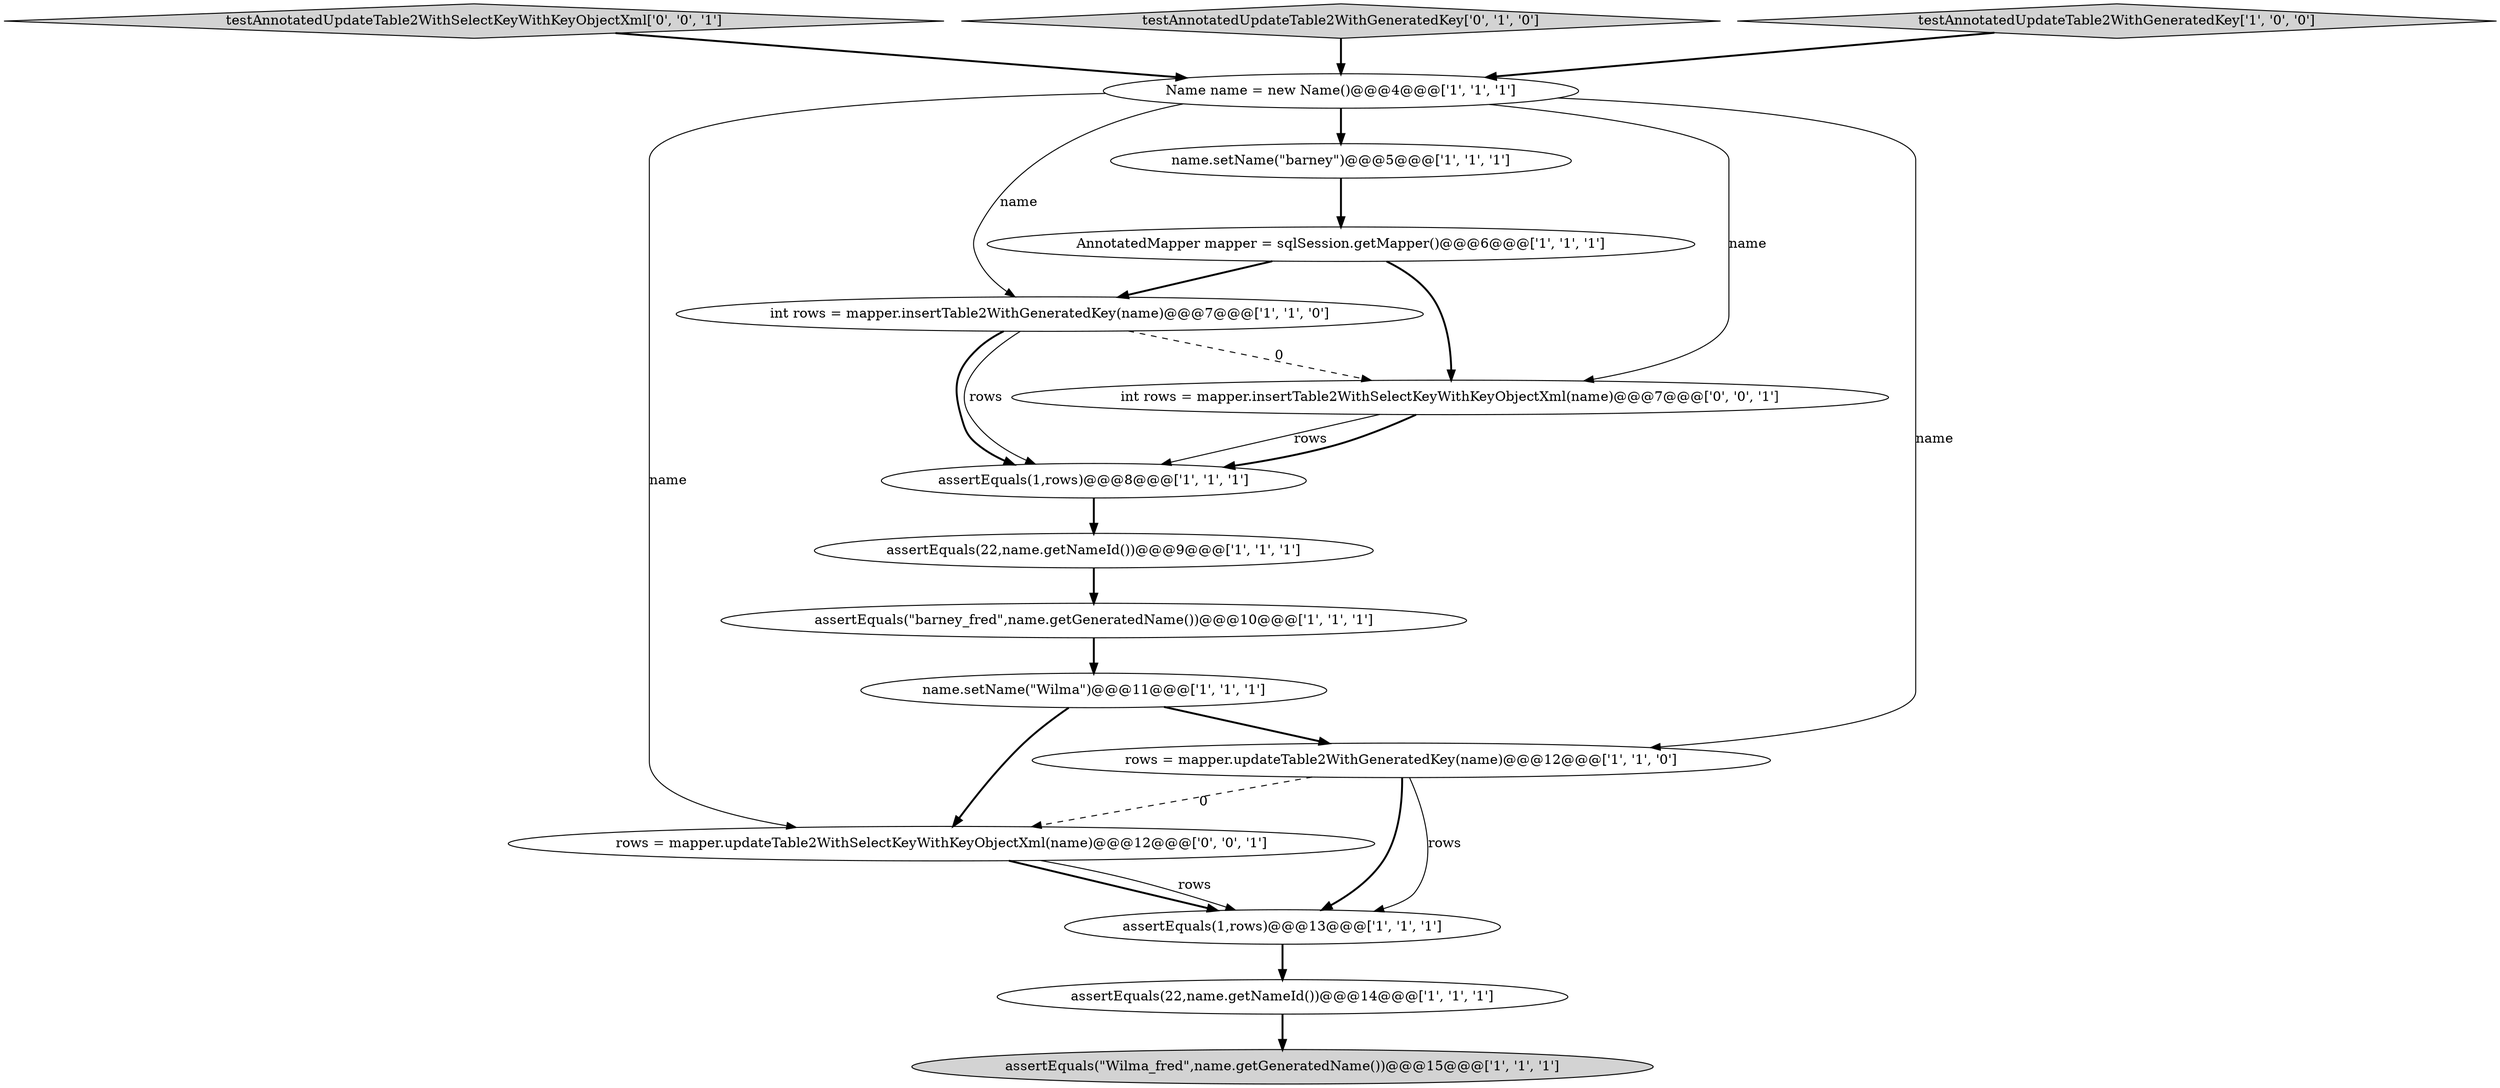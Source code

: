 digraph {
16 [style = filled, label = "testAnnotatedUpdateTable2WithSelectKeyWithKeyObjectXml['0', '0', '1']", fillcolor = lightgray, shape = diamond image = "AAA0AAABBB3BBB"];
13 [style = filled, label = "testAnnotatedUpdateTable2WithGeneratedKey['0', '1', '0']", fillcolor = lightgray, shape = diamond image = "AAA0AAABBB2BBB"];
4 [style = filled, label = "assertEquals(\"barney_fred\",name.getGeneratedName())@@@10@@@['1', '1', '1']", fillcolor = white, shape = ellipse image = "AAA0AAABBB1BBB"];
3 [style = filled, label = "assertEquals(22,name.getNameId())@@@14@@@['1', '1', '1']", fillcolor = white, shape = ellipse image = "AAA0AAABBB1BBB"];
0 [style = filled, label = "name.setName(\"barney\")@@@5@@@['1', '1', '1']", fillcolor = white, shape = ellipse image = "AAA0AAABBB1BBB"];
1 [style = filled, label = "assertEquals(1,rows)@@@13@@@['1', '1', '1']", fillcolor = white, shape = ellipse image = "AAA0AAABBB1BBB"];
7 [style = filled, label = "testAnnotatedUpdateTable2WithGeneratedKey['1', '0', '0']", fillcolor = lightgray, shape = diamond image = "AAA0AAABBB1BBB"];
8 [style = filled, label = "Name name = new Name()@@@4@@@['1', '1', '1']", fillcolor = white, shape = ellipse image = "AAA0AAABBB1BBB"];
9 [style = filled, label = "name.setName(\"Wilma\")@@@11@@@['1', '1', '1']", fillcolor = white, shape = ellipse image = "AAA0AAABBB1BBB"];
6 [style = filled, label = "int rows = mapper.insertTable2WithGeneratedKey(name)@@@7@@@['1', '1', '0']", fillcolor = white, shape = ellipse image = "AAA0AAABBB1BBB"];
11 [style = filled, label = "assertEquals(1,rows)@@@8@@@['1', '1', '1']", fillcolor = white, shape = ellipse image = "AAA0AAABBB1BBB"];
14 [style = filled, label = "rows = mapper.updateTable2WithSelectKeyWithKeyObjectXml(name)@@@12@@@['0', '0', '1']", fillcolor = white, shape = ellipse image = "AAA0AAABBB3BBB"];
10 [style = filled, label = "AnnotatedMapper mapper = sqlSession.getMapper()@@@6@@@['1', '1', '1']", fillcolor = white, shape = ellipse image = "AAA0AAABBB1BBB"];
5 [style = filled, label = "rows = mapper.updateTable2WithGeneratedKey(name)@@@12@@@['1', '1', '0']", fillcolor = white, shape = ellipse image = "AAA0AAABBB1BBB"];
15 [style = filled, label = "int rows = mapper.insertTable2WithSelectKeyWithKeyObjectXml(name)@@@7@@@['0', '0', '1']", fillcolor = white, shape = ellipse image = "AAA0AAABBB3BBB"];
12 [style = filled, label = "assertEquals(22,name.getNameId())@@@9@@@['1', '1', '1']", fillcolor = white, shape = ellipse image = "AAA0AAABBB1BBB"];
2 [style = filled, label = "assertEquals(\"Wilma_fred\",name.getGeneratedName())@@@15@@@['1', '1', '1']", fillcolor = lightgray, shape = ellipse image = "AAA0AAABBB1BBB"];
4->9 [style = bold, label=""];
5->1 [style = solid, label="rows"];
5->14 [style = dashed, label="0"];
10->15 [style = bold, label=""];
16->8 [style = bold, label=""];
8->6 [style = solid, label="name"];
8->14 [style = solid, label="name"];
1->3 [style = bold, label=""];
15->11 [style = solid, label="rows"];
11->12 [style = bold, label=""];
7->8 [style = bold, label=""];
10->6 [style = bold, label=""];
14->1 [style = bold, label=""];
8->0 [style = bold, label=""];
5->1 [style = bold, label=""];
0->10 [style = bold, label=""];
15->11 [style = bold, label=""];
3->2 [style = bold, label=""];
12->4 [style = bold, label=""];
8->5 [style = solid, label="name"];
6->11 [style = solid, label="rows"];
6->15 [style = dashed, label="0"];
8->15 [style = solid, label="name"];
6->11 [style = bold, label=""];
9->14 [style = bold, label=""];
9->5 [style = bold, label=""];
13->8 [style = bold, label=""];
14->1 [style = solid, label="rows"];
}
